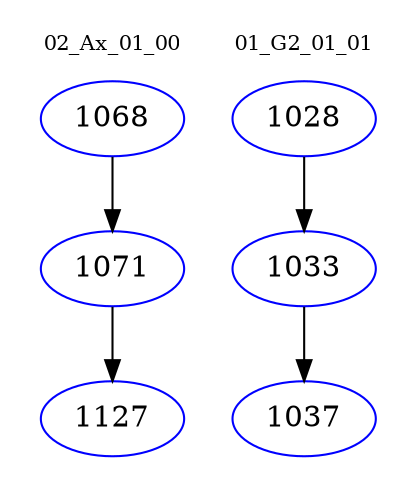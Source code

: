 digraph{
subgraph cluster_0 {
color = white
label = "02_Ax_01_00";
fontsize=10;
T0_1068 [label="1068", color="blue"]
T0_1068 -> T0_1071 [color="black"]
T0_1071 [label="1071", color="blue"]
T0_1071 -> T0_1127 [color="black"]
T0_1127 [label="1127", color="blue"]
}
subgraph cluster_1 {
color = white
label = "01_G2_01_01";
fontsize=10;
T1_1028 [label="1028", color="blue"]
T1_1028 -> T1_1033 [color="black"]
T1_1033 [label="1033", color="blue"]
T1_1033 -> T1_1037 [color="black"]
T1_1037 [label="1037", color="blue"]
}
}
